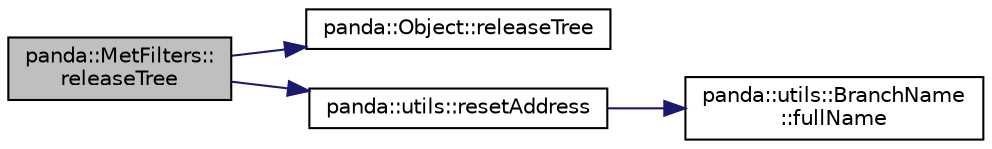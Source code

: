 digraph "panda::MetFilters::releaseTree"
{
 // INTERACTIVE_SVG=YES
  edge [fontname="Helvetica",fontsize="10",labelfontname="Helvetica",labelfontsize="10"];
  node [fontname="Helvetica",fontsize="10",shape=record];
  rankdir="LR";
  Node1 [label="panda::MetFilters::\lreleaseTree",height=0.2,width=0.4,color="black", fillcolor="grey75", style="filled" fontcolor="black"];
  Node1 -> Node2 [color="midnightblue",fontsize="10",style="solid"];
  Node2 [label="panda::Object::releaseTree",height=0.2,width=0.4,color="black", fillcolor="white", style="filled",URL="$classpanda_1_1Object.html#aaf58438092b42a89b838ce12c6a23833",tooltip="Reset the branch pointer to unlink the branch from this object. "];
  Node1 -> Node3 [color="midnightblue",fontsize="10",style="solid"];
  Node3 [label="panda::utils::resetAddress",height=0.2,width=0.4,color="black", fillcolor="white", style="filled",URL="$namespacepanda_1_1utils.html#a82a8530e64fbdf917cf9b8659065f98b"];
  Node3 -> Node4 [color="midnightblue",fontsize="10",style="solid"];
  Node4 [label="panda::utils::BranchName\l::fullName",height=0.2,width=0.4,color="black", fillcolor="white", style="filled",URL="$classpanda_1_1utils_1_1BranchName.html#a13958ff4a9d554d2c057c600b4f70412",tooltip="Prepend the branch name with &lt;objName.&gt;. "];
}
